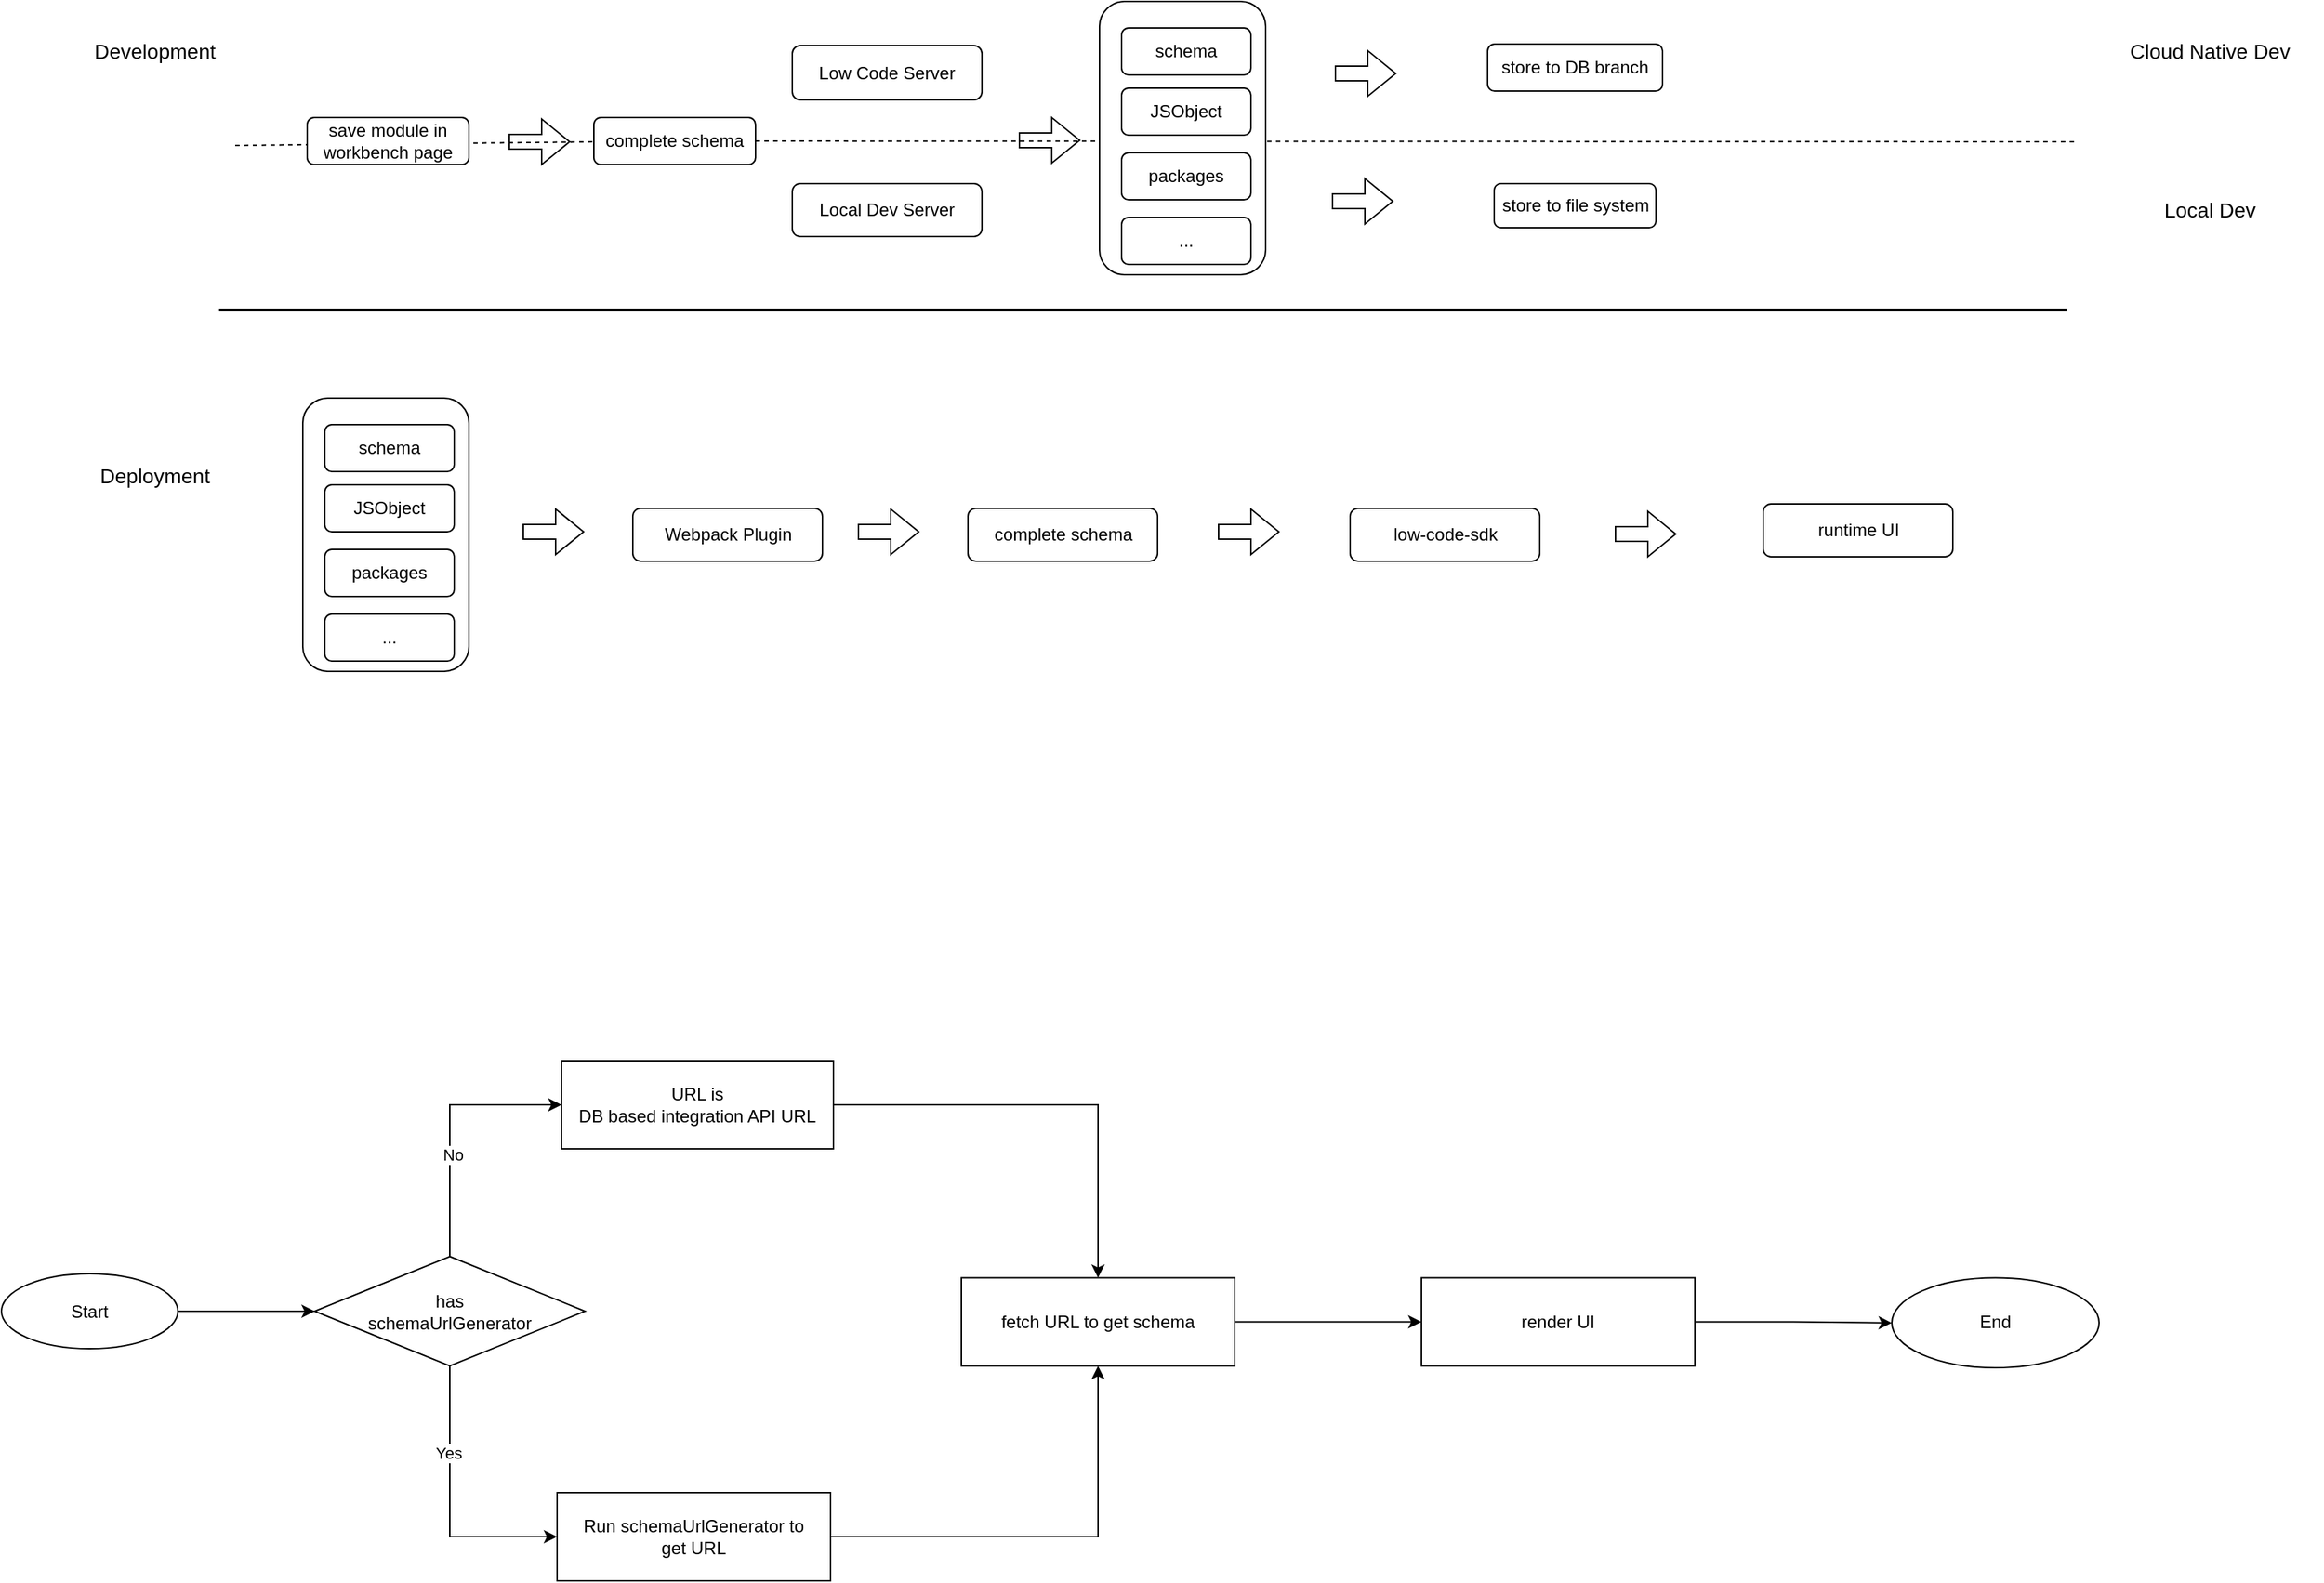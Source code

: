 <mxfile version="21.7.0" type="github">
  <diagram name="Page-1" id="CWonxZdYbPSpX683EtUu">
    <mxGraphModel dx="2460" dy="1144" grid="0" gridSize="10" guides="1" tooltips="1" connect="1" arrows="1" fold="1" page="0" pageScale="1" pageWidth="827" pageHeight="1169" math="0" shadow="0">
      <root>
        <mxCell id="0" />
        <mxCell id="1" parent="0" />
        <mxCell id="Zk6Aw7CoXd1dDJiNMtdf-1" value="" style="endArrow=none;html=1;rounded=0;strokeColor=default;strokeWidth=2;" edge="1" parent="1">
          <mxGeometry width="50" height="50" relative="1" as="geometry">
            <mxPoint x="-235" y="437" as="sourcePoint" />
            <mxPoint x="1022" y="437" as="targetPoint" />
          </mxGeometry>
        </mxCell>
        <mxCell id="Zk6Aw7CoXd1dDJiNMtdf-2" value="Development" style="text;html=1;strokeColor=none;fillColor=none;align=center;verticalAlign=middle;whiteSpace=wrap;rounded=0;fontSize=14;" vertex="1" parent="1">
          <mxGeometry x="-318" y="246" width="79" height="30" as="geometry" />
        </mxCell>
        <mxCell id="Zk6Aw7CoXd1dDJiNMtdf-3" value="Deployment" style="text;html=1;strokeColor=none;fillColor=none;align=center;verticalAlign=middle;whiteSpace=wrap;rounded=0;fontSize=14;" vertex="1" parent="1">
          <mxGeometry x="-318" y="535" width="79" height="30" as="geometry" />
        </mxCell>
        <mxCell id="Zk6Aw7CoXd1dDJiNMtdf-5" value="Cloud Native Dev" style="text;html=1;strokeColor=none;fillColor=none;align=center;verticalAlign=middle;whiteSpace=wrap;rounded=0;fontSize=14;dashed=1;" vertex="1" parent="1">
          <mxGeometry x="1043" y="246" width="153" height="30" as="geometry" />
        </mxCell>
        <mxCell id="Zk6Aw7CoXd1dDJiNMtdf-6" value="Local Dev" style="text;html=1;strokeColor=none;fillColor=none;align=center;verticalAlign=middle;whiteSpace=wrap;rounded=0;fontSize=14;" vertex="1" parent="1">
          <mxGeometry x="1043" y="354" width="153" height="30" as="geometry" />
        </mxCell>
        <mxCell id="Zk6Aw7CoXd1dDJiNMtdf-8" value="Low Code Server" style="rounded=1;whiteSpace=wrap;html=1;" vertex="1" parent="1">
          <mxGeometry x="155" y="257" width="129" height="37" as="geometry" />
        </mxCell>
        <mxCell id="Zk6Aw7CoXd1dDJiNMtdf-24" value="" style="shape=flexArrow;endArrow=classic;html=1;rounded=0;" edge="1" parent="1">
          <mxGeometry width="50" height="50" relative="1" as="geometry">
            <mxPoint x="524" y="276" as="sourcePoint" />
            <mxPoint x="566" y="276" as="targetPoint" />
          </mxGeometry>
        </mxCell>
        <mxCell id="Zk6Aw7CoXd1dDJiNMtdf-25" value="" style="shape=flexArrow;endArrow=classic;html=1;rounded=0;" edge="1" parent="1">
          <mxGeometry width="50" height="50" relative="1" as="geometry">
            <mxPoint x="522" y="363" as="sourcePoint" />
            <mxPoint x="564" y="363" as="targetPoint" />
          </mxGeometry>
        </mxCell>
        <mxCell id="Zk6Aw7CoXd1dDJiNMtdf-26" value="store to DB branch" style="rounded=1;whiteSpace=wrap;html=1;" vertex="1" parent="1">
          <mxGeometry x="628" y="256" width="119" height="32" as="geometry" />
        </mxCell>
        <mxCell id="Zk6Aw7CoXd1dDJiNMtdf-27" value="store to file system" style="rounded=1;whiteSpace=wrap;html=1;" vertex="1" parent="1">
          <mxGeometry x="632.5" y="351" width="110" height="30" as="geometry" />
        </mxCell>
        <mxCell id="Zk6Aw7CoXd1dDJiNMtdf-32" value="" style="endArrow=none;html=1;rounded=0;strokeColor=default;strokeWidth=1;dashed=1;" edge="1" parent="1" source="Zk6Aw7CoXd1dDJiNMtdf-45">
          <mxGeometry width="50" height="50" relative="1" as="geometry">
            <mxPoint x="-89" y="323" as="sourcePoint" />
            <mxPoint x="1030" y="322.5" as="targetPoint" />
          </mxGeometry>
        </mxCell>
        <mxCell id="Zk6Aw7CoXd1dDJiNMtdf-33" value="Local Dev Server" style="rounded=1;whiteSpace=wrap;html=1;" vertex="1" parent="1">
          <mxGeometry x="155" y="351" width="129" height="36" as="geometry" />
        </mxCell>
        <mxCell id="Zk6Aw7CoXd1dDJiNMtdf-36" value="" style="rounded=1;whiteSpace=wrap;html=1;" vertex="1" parent="1">
          <mxGeometry x="-178" y="497" width="113" height="186" as="geometry" />
        </mxCell>
        <mxCell id="Zk6Aw7CoXd1dDJiNMtdf-37" value="JSObject" style="rounded=1;whiteSpace=wrap;html=1;" vertex="1" parent="1">
          <mxGeometry x="-163" y="556" width="88" height="32" as="geometry" />
        </mxCell>
        <mxCell id="Zk6Aw7CoXd1dDJiNMtdf-38" value="schema" style="rounded=1;whiteSpace=wrap;html=1;" vertex="1" parent="1">
          <mxGeometry x="-163" y="515" width="88" height="32" as="geometry" />
        </mxCell>
        <mxCell id="Zk6Aw7CoXd1dDJiNMtdf-39" value="packages" style="rounded=1;whiteSpace=wrap;html=1;" vertex="1" parent="1">
          <mxGeometry x="-163" y="600" width="88" height="32" as="geometry" />
        </mxCell>
        <mxCell id="Zk6Aw7CoXd1dDJiNMtdf-40" value="..." style="rounded=1;whiteSpace=wrap;html=1;" vertex="1" parent="1">
          <mxGeometry x="-163" y="644" width="88" height="32" as="geometry" />
        </mxCell>
        <mxCell id="Zk6Aw7CoXd1dDJiNMtdf-41" value="" style="shape=flexArrow;endArrow=classic;html=1;rounded=0;" edge="1" parent="1">
          <mxGeometry width="50" height="50" relative="1" as="geometry">
            <mxPoint x="-28.5" y="588" as="sourcePoint" />
            <mxPoint x="13.5" y="588" as="targetPoint" />
          </mxGeometry>
        </mxCell>
        <mxCell id="Zk6Aw7CoXd1dDJiNMtdf-42" value="Webpack Plugin" style="rounded=1;whiteSpace=wrap;html=1;" vertex="1" parent="1">
          <mxGeometry x="46.5" y="572" width="129" height="36" as="geometry" />
        </mxCell>
        <mxCell id="Zk6Aw7CoXd1dDJiNMtdf-43" value="" style="shape=flexArrow;endArrow=classic;html=1;rounded=0;" edge="1" parent="1">
          <mxGeometry width="50" height="50" relative="1" as="geometry">
            <mxPoint x="199.5" y="588" as="sourcePoint" />
            <mxPoint x="241.5" y="588" as="targetPoint" />
          </mxGeometry>
        </mxCell>
        <mxCell id="Zk6Aw7CoXd1dDJiNMtdf-44" value="complete schema" style="rounded=1;whiteSpace=wrap;html=1;" vertex="1" parent="1">
          <mxGeometry x="274.5" y="572" width="129" height="36" as="geometry" />
        </mxCell>
        <mxCell id="Zk6Aw7CoXd1dDJiNMtdf-46" value="" style="endArrow=none;html=1;rounded=0;strokeColor=default;strokeWidth=1;dashed=1;" edge="1" parent="1" target="Zk6Aw7CoXd1dDJiNMtdf-45">
          <mxGeometry width="50" height="50" relative="1" as="geometry">
            <mxPoint x="-224" y="325" as="sourcePoint" />
            <mxPoint x="1030" y="322.5" as="targetPoint" />
          </mxGeometry>
        </mxCell>
        <mxCell id="Zk6Aw7CoXd1dDJiNMtdf-7" value="save module in workbench page" style="rounded=1;whiteSpace=wrap;html=1;" vertex="1" parent="1">
          <mxGeometry x="-175" y="306" width="110" height="32" as="geometry" />
        </mxCell>
        <mxCell id="Zk6Aw7CoXd1dDJiNMtdf-45" value="complete schema" style="rounded=1;whiteSpace=wrap;html=1;" vertex="1" parent="1">
          <mxGeometry x="20" y="306" width="110" height="32" as="geometry" />
        </mxCell>
        <mxCell id="Zk6Aw7CoXd1dDJiNMtdf-28" value="" style="rounded=1;whiteSpace=wrap;html=1;" vertex="1" parent="1">
          <mxGeometry x="364" y="227" width="113" height="186" as="geometry" />
        </mxCell>
        <mxCell id="Zk6Aw7CoXd1dDJiNMtdf-9" value="JSObject" style="rounded=1;whiteSpace=wrap;html=1;" vertex="1" parent="1">
          <mxGeometry x="379" y="286" width="88" height="32" as="geometry" />
        </mxCell>
        <mxCell id="Zk6Aw7CoXd1dDJiNMtdf-10" value="schema" style="rounded=1;whiteSpace=wrap;html=1;" vertex="1" parent="1">
          <mxGeometry x="379" y="245" width="88" height="32" as="geometry" />
        </mxCell>
        <mxCell id="Zk6Aw7CoXd1dDJiNMtdf-11" value="packages" style="rounded=1;whiteSpace=wrap;html=1;" vertex="1" parent="1">
          <mxGeometry x="379" y="330" width="88" height="32" as="geometry" />
        </mxCell>
        <mxCell id="Zk6Aw7CoXd1dDJiNMtdf-29" value="..." style="rounded=1;whiteSpace=wrap;html=1;" vertex="1" parent="1">
          <mxGeometry x="379" y="374" width="88" height="32" as="geometry" />
        </mxCell>
        <mxCell id="Zk6Aw7CoXd1dDJiNMtdf-16" value="" style="shape=flexArrow;endArrow=classic;html=1;rounded=0;" edge="1" parent="1">
          <mxGeometry width="50" height="50" relative="1" as="geometry">
            <mxPoint x="309" y="321.5" as="sourcePoint" />
            <mxPoint x="351" y="321.5" as="targetPoint" />
          </mxGeometry>
        </mxCell>
        <mxCell id="Zk6Aw7CoXd1dDJiNMtdf-15" value="" style="shape=flexArrow;endArrow=classic;html=1;rounded=0;" edge="1" parent="1">
          <mxGeometry width="50" height="50" relative="1" as="geometry">
            <mxPoint x="-38" y="322.5" as="sourcePoint" />
            <mxPoint x="4" y="322.5" as="targetPoint" />
          </mxGeometry>
        </mxCell>
        <mxCell id="Zk6Aw7CoXd1dDJiNMtdf-47" value="" style="shape=flexArrow;endArrow=classic;html=1;rounded=0;" edge="1" parent="1">
          <mxGeometry width="50" height="50" relative="1" as="geometry">
            <mxPoint x="444.5" y="588" as="sourcePoint" />
            <mxPoint x="486.5" y="588" as="targetPoint" />
          </mxGeometry>
        </mxCell>
        <mxCell id="Zk6Aw7CoXd1dDJiNMtdf-48" value="low-code-sdk" style="rounded=1;whiteSpace=wrap;html=1;" vertex="1" parent="1">
          <mxGeometry x="534.5" y="572" width="129" height="36" as="geometry" />
        </mxCell>
        <mxCell id="Zk6Aw7CoXd1dDJiNMtdf-49" value="runtime UI" style="rounded=1;whiteSpace=wrap;html=1;" vertex="1" parent="1">
          <mxGeometry x="815.5" y="569" width="129" height="36" as="geometry" />
        </mxCell>
        <mxCell id="Zk6Aw7CoXd1dDJiNMtdf-50" value="" style="shape=flexArrow;endArrow=classic;html=1;rounded=0;" edge="1" parent="1">
          <mxGeometry width="50" height="50" relative="1" as="geometry">
            <mxPoint x="714.5" y="589.5" as="sourcePoint" />
            <mxPoint x="756.5" y="589.5" as="targetPoint" />
          </mxGeometry>
        </mxCell>
        <mxCell id="Zk6Aw7CoXd1dDJiNMtdf-56" value="" style="edgeStyle=orthogonalEdgeStyle;rounded=0;orthogonalLoop=1;jettySize=auto;html=1;" edge="1" parent="1" source="Zk6Aw7CoXd1dDJiNMtdf-51" target="Zk6Aw7CoXd1dDJiNMtdf-54">
          <mxGeometry relative="1" as="geometry" />
        </mxCell>
        <mxCell id="Zk6Aw7CoXd1dDJiNMtdf-51" value="Start" style="ellipse;whiteSpace=wrap;html=1;" vertex="1" parent="1">
          <mxGeometry x="-383" y="1093" width="120" height="51" as="geometry" />
        </mxCell>
        <mxCell id="Zk6Aw7CoXd1dDJiNMtdf-58" value="" style="edgeStyle=orthogonalEdgeStyle;rounded=0;orthogonalLoop=1;jettySize=auto;html=1;entryX=0;entryY=0.5;entryDx=0;entryDy=0;" edge="1" parent="1" source="Zk6Aw7CoXd1dDJiNMtdf-54" target="Zk6Aw7CoXd1dDJiNMtdf-57">
          <mxGeometry relative="1" as="geometry" />
        </mxCell>
        <mxCell id="Zk6Aw7CoXd1dDJiNMtdf-61" value="No" style="edgeLabel;html=1;align=center;verticalAlign=middle;resizable=0;points=[];" vertex="1" connectable="0" parent="Zk6Aw7CoXd1dDJiNMtdf-58">
          <mxGeometry x="-0.227" y="-2" relative="1" as="geometry">
            <mxPoint as="offset" />
          </mxGeometry>
        </mxCell>
        <mxCell id="Zk6Aw7CoXd1dDJiNMtdf-60" value="" style="edgeStyle=orthogonalEdgeStyle;rounded=0;orthogonalLoop=1;jettySize=auto;html=1;entryX=0;entryY=0.5;entryDx=0;entryDy=0;" edge="1" parent="1" source="Zk6Aw7CoXd1dDJiNMtdf-54" target="Zk6Aw7CoXd1dDJiNMtdf-59">
          <mxGeometry relative="1" as="geometry" />
        </mxCell>
        <mxCell id="Zk6Aw7CoXd1dDJiNMtdf-62" value="Yes" style="edgeLabel;html=1;align=center;verticalAlign=middle;resizable=0;points=[];" vertex="1" connectable="0" parent="Zk6Aw7CoXd1dDJiNMtdf-60">
          <mxGeometry x="-0.384" y="-1" relative="1" as="geometry">
            <mxPoint as="offset" />
          </mxGeometry>
        </mxCell>
        <mxCell id="Zk6Aw7CoXd1dDJiNMtdf-54" value="has&lt;br&gt;schemaUrlGenerator" style="rhombus;whiteSpace=wrap;html=1;" vertex="1" parent="1">
          <mxGeometry x="-170" y="1081.25" width="184" height="74.5" as="geometry" />
        </mxCell>
        <mxCell id="Zk6Aw7CoXd1dDJiNMtdf-65" style="edgeStyle=orthogonalEdgeStyle;rounded=0;orthogonalLoop=1;jettySize=auto;html=1;" edge="1" parent="1" source="Zk6Aw7CoXd1dDJiNMtdf-57" target="Zk6Aw7CoXd1dDJiNMtdf-64">
          <mxGeometry relative="1" as="geometry" />
        </mxCell>
        <mxCell id="Zk6Aw7CoXd1dDJiNMtdf-57" value="URL is&lt;br&gt;DB based integration API URL" style="whiteSpace=wrap;html=1;" vertex="1" parent="1">
          <mxGeometry x="-2" y="948" width="185" height="60" as="geometry" />
        </mxCell>
        <mxCell id="Zk6Aw7CoXd1dDJiNMtdf-66" style="edgeStyle=orthogonalEdgeStyle;rounded=0;orthogonalLoop=1;jettySize=auto;html=1;entryX=0.5;entryY=1;entryDx=0;entryDy=0;" edge="1" parent="1" source="Zk6Aw7CoXd1dDJiNMtdf-59" target="Zk6Aw7CoXd1dDJiNMtdf-64">
          <mxGeometry relative="1" as="geometry" />
        </mxCell>
        <mxCell id="Zk6Aw7CoXd1dDJiNMtdf-59" value="Run schemaUrlGenerator to&lt;br&gt;get URL" style="whiteSpace=wrap;html=1;" vertex="1" parent="1">
          <mxGeometry x="-5" y="1242" width="186" height="60" as="geometry" />
        </mxCell>
        <mxCell id="Zk6Aw7CoXd1dDJiNMtdf-68" style="edgeStyle=orthogonalEdgeStyle;rounded=0;orthogonalLoop=1;jettySize=auto;html=1;entryX=0;entryY=0.5;entryDx=0;entryDy=0;" edge="1" parent="1" source="Zk6Aw7CoXd1dDJiNMtdf-64" target="Zk6Aw7CoXd1dDJiNMtdf-67">
          <mxGeometry relative="1" as="geometry" />
        </mxCell>
        <mxCell id="Zk6Aw7CoXd1dDJiNMtdf-64" value="fetch URL to get schema" style="whiteSpace=wrap;html=1;" vertex="1" parent="1">
          <mxGeometry x="270" y="1095.75" width="186" height="60" as="geometry" />
        </mxCell>
        <mxCell id="Zk6Aw7CoXd1dDJiNMtdf-70" value="" style="edgeStyle=orthogonalEdgeStyle;rounded=0;orthogonalLoop=1;jettySize=auto;html=1;" edge="1" parent="1" source="Zk6Aw7CoXd1dDJiNMtdf-67" target="Zk6Aw7CoXd1dDJiNMtdf-69">
          <mxGeometry relative="1" as="geometry" />
        </mxCell>
        <mxCell id="Zk6Aw7CoXd1dDJiNMtdf-67" value="render UI" style="whiteSpace=wrap;html=1;" vertex="1" parent="1">
          <mxGeometry x="583" y="1095.75" width="186" height="60" as="geometry" />
        </mxCell>
        <mxCell id="Zk6Aw7CoXd1dDJiNMtdf-69" value="End" style="ellipse;whiteSpace=wrap;html=1;" vertex="1" parent="1">
          <mxGeometry x="903" y="1095.75" width="141" height="61.25" as="geometry" />
        </mxCell>
      </root>
    </mxGraphModel>
  </diagram>
</mxfile>
